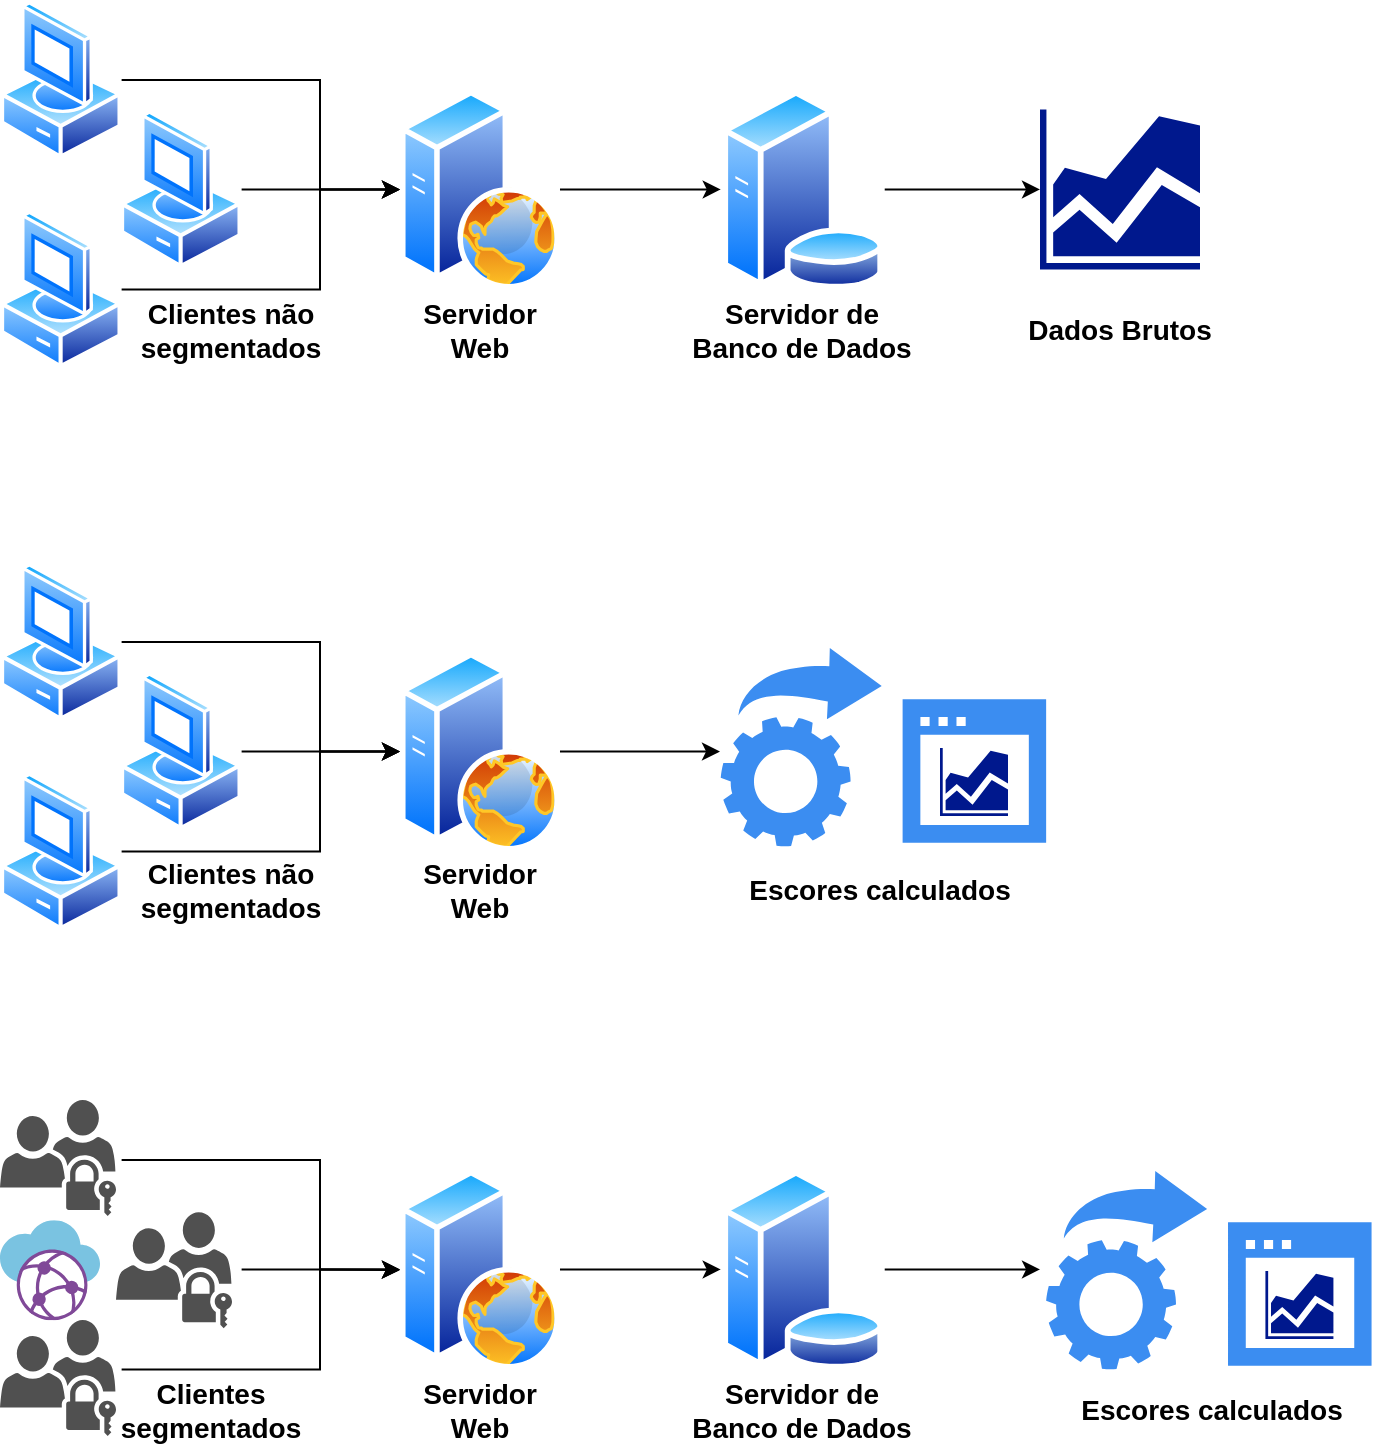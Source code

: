 <mxfile version="13.0.9">
    <diagram id="YoxVWd8_yY7K6aRY8aYK" name="Page-1">
        <mxGraphModel dx="171" dy="134" grid="1" gridSize="10" guides="1" tooltips="1" connect="1" arrows="1" fold="1" page="1" pageScale="1" pageWidth="1169" pageHeight="827" math="0" shadow="0">
            <root>
                <mxCell id="0"/>
                <mxCell id="1" parent="0"/>
                <mxCell id="105" style="edgeStyle=orthogonalEdgeStyle;rounded=0;orthogonalLoop=1;jettySize=auto;html=1;exitX=1;exitY=0.5;exitDx=0;exitDy=0;entryX=0;entryY=0.5;entryDx=0;entryDy=0;" edge="1" parent="1" source="89" target="90">
                    <mxGeometry relative="1" as="geometry"/>
                </mxCell>
                <mxCell id="107" style="edgeStyle=orthogonalEdgeStyle;rounded=0;orthogonalLoop=1;jettySize=auto;html=1;exitX=1;exitY=0.5;exitDx=0;exitDy=0;entryX=0;entryY=0.5;entryDx=0;entryDy=0;entryPerimeter=0;" edge="1" parent="1" source="90" target="117">
                    <mxGeometry relative="1" as="geometry"/>
                </mxCell>
                <mxCell id="90" value="" style="aspect=fixed;perimeter=ellipsePerimeter;html=1;align=center;shadow=0;dashed=0;spacingTop=3;image;image=img/lib/active_directory/database_server.svg;fontStyle=1" vertex="1" parent="1">
                    <mxGeometry x="400.36" y="84.74" width="82" height="100" as="geometry"/>
                </mxCell>
                <mxCell id="143" style="edgeStyle=orthogonalEdgeStyle;rounded=0;orthogonalLoop=1;jettySize=auto;html=1;exitX=1;exitY=0.5;exitDx=0;exitDy=0;entryX=0;entryY=0.5;entryDx=0;entryDy=0;strokeColor=#000000;" edge="1" parent="1" source="91" target="89">
                    <mxGeometry relative="1" as="geometry">
                        <Array as="points">
                            <mxPoint x="200" y="80"/>
                            <mxPoint x="200" y="135"/>
                        </Array>
                    </mxGeometry>
                </mxCell>
                <mxCell id="91" value="" style="aspect=fixed;perimeter=ellipsePerimeter;html=1;align=center;shadow=0;dashed=0;spacingTop=3;image;image=img/lib/active_directory/vista_client.svg;" vertex="1" parent="1">
                    <mxGeometry x="40" y="40" width="60.81" height="80.01" as="geometry"/>
                </mxCell>
                <mxCell id="89" value="" style="aspect=fixed;perimeter=ellipsePerimeter;html=1;align=center;shadow=0;dashed=0;spacingTop=3;image;image=img/lib/active_directory/web_server.svg;fontStyle=1;verticalAlign=top;labelBackgroundColor=#ffffff;horizontal=1;" vertex="1" parent="1">
                    <mxGeometry x="240" y="84.75" width="80" height="100" as="geometry"/>
                </mxCell>
                <mxCell id="117" value="" style="aspect=fixed;pointerEvents=1;shadow=0;dashed=0;html=1;strokeColor=none;labelPosition=center;verticalLabelPosition=bottom;verticalAlign=top;align=center;fillColor=#00188D;shape=mxgraph.mscae.general.graph;labelBackgroundColor=#ffffff;" vertex="1" parent="1">
                    <mxGeometry x="560" y="94.74" width="80" height="80" as="geometry"/>
                </mxCell>
                <mxCell id="118" value="" style="html=1;aspect=fixed;strokeColor=none;shadow=0;align=center;verticalAlign=top;fillColor=#3B8DF1;shape=mxgraph.gcp2.gear_arrow" vertex="1" parent="1">
                    <mxGeometry x="400.36" y="364" width="162.71" height="99.25" as="geometry"/>
                </mxCell>
                <mxCell id="150" style="edgeStyle=orthogonalEdgeStyle;rounded=0;orthogonalLoop=1;jettySize=auto;html=1;exitX=1;exitY=0.5;exitDx=0;exitDy=0;strokeColor=#000000;" edge="1" parent="1" source="132">
                    <mxGeometry relative="1" as="geometry">
                        <mxPoint x="400" y="415.75" as="targetPoint"/>
                    </mxGeometry>
                </mxCell>
                <mxCell id="132" value="" style="aspect=fixed;perimeter=ellipsePerimeter;html=1;align=center;shadow=0;dashed=0;spacingTop=3;image;image=img/lib/active_directory/web_server.svg;fontStyle=1;verticalAlign=top;labelBackgroundColor=#ffffff;horizontal=1;" vertex="1" parent="1">
                    <mxGeometry x="240" y="365.75" width="80" height="100" as="geometry"/>
                </mxCell>
                <mxCell id="144" style="edgeStyle=orthogonalEdgeStyle;rounded=0;orthogonalLoop=1;jettySize=auto;html=1;exitX=1;exitY=0.5;exitDx=0;exitDy=0;strokeColor=#000000;entryX=0;entryY=0.5;entryDx=0;entryDy=0;" edge="1" parent="1" source="136" target="89">
                    <mxGeometry relative="1" as="geometry">
                        <mxPoint x="210" y="160" as="targetPoint"/>
                        <Array as="points">
                            <mxPoint x="200" y="185"/>
                            <mxPoint x="200" y="135"/>
                        </Array>
                    </mxGeometry>
                </mxCell>
                <mxCell id="136" value="" style="aspect=fixed;perimeter=ellipsePerimeter;html=1;align=center;shadow=0;dashed=0;spacingTop=3;image;image=img/lib/active_directory/vista_client.svg;" vertex="1" parent="1">
                    <mxGeometry x="40" y="144.76" width="60.81" height="80.01" as="geometry"/>
                </mxCell>
                <mxCell id="142" style="edgeStyle=orthogonalEdgeStyle;rounded=0;orthogonalLoop=1;jettySize=auto;html=1;exitX=1;exitY=0.5;exitDx=0;exitDy=0;entryX=0;entryY=0.5;entryDx=0;entryDy=0;strokeColor=#000000;" edge="1" parent="1" source="137" target="89">
                    <mxGeometry relative="1" as="geometry"/>
                </mxCell>
                <mxCell id="137" value="" style="aspect=fixed;perimeter=ellipsePerimeter;html=1;align=center;shadow=0;dashed=0;spacingTop=3;image;image=img/lib/active_directory/vista_client.svg;" vertex="1" parent="1">
                    <mxGeometry x="100" y="94.74" width="60.81" height="80.01" as="geometry"/>
                </mxCell>
                <mxCell id="145" style="edgeStyle=orthogonalEdgeStyle;rounded=0;orthogonalLoop=1;jettySize=auto;html=1;exitX=1;exitY=0.5;exitDx=0;exitDy=0;entryX=0;entryY=0.5;entryDx=0;entryDy=0;strokeColor=#000000;" edge="1" parent="1" source="138" target="132">
                    <mxGeometry relative="1" as="geometry">
                        <Array as="points">
                            <mxPoint x="200" y="361"/>
                            <mxPoint x="200" y="416"/>
                        </Array>
                    </mxGeometry>
                </mxCell>
                <mxCell id="138" value="" style="aspect=fixed;perimeter=ellipsePerimeter;html=1;align=center;shadow=0;dashed=0;spacingTop=3;image;image=img/lib/active_directory/vista_client.svg;" vertex="1" parent="1">
                    <mxGeometry x="40" y="321" width="60.81" height="80.01" as="geometry"/>
                </mxCell>
                <mxCell id="146" style="edgeStyle=orthogonalEdgeStyle;rounded=0;orthogonalLoop=1;jettySize=auto;html=1;exitX=1;exitY=0.5;exitDx=0;exitDy=0;entryX=0;entryY=0.5;entryDx=0;entryDy=0;strokeColor=#000000;" edge="1" parent="1" source="139" target="132">
                    <mxGeometry relative="1" as="geometry">
                        <Array as="points">
                            <mxPoint x="200" y="466"/>
                            <mxPoint x="200" y="416"/>
                        </Array>
                    </mxGeometry>
                </mxCell>
                <mxCell id="139" value="" style="aspect=fixed;perimeter=ellipsePerimeter;html=1;align=center;shadow=0;dashed=0;spacingTop=3;image;image=img/lib/active_directory/vista_client.svg;" vertex="1" parent="1">
                    <mxGeometry x="40" y="425.76" width="60.81" height="80.01" as="geometry"/>
                </mxCell>
                <mxCell id="147" style="edgeStyle=orthogonalEdgeStyle;rounded=0;orthogonalLoop=1;jettySize=auto;html=1;exitX=1;exitY=0.5;exitDx=0;exitDy=0;entryX=0;entryY=0.5;entryDx=0;entryDy=0;strokeColor=#000000;" edge="1" parent="1" source="140" target="132">
                    <mxGeometry relative="1" as="geometry"/>
                </mxCell>
                <mxCell id="140" value="" style="aspect=fixed;perimeter=ellipsePerimeter;html=1;align=center;shadow=0;dashed=0;spacingTop=3;image;image=img/lib/active_directory/vista_client.svg;" vertex="1" parent="1">
                    <mxGeometry x="100" y="375.74" width="60.81" height="80.01" as="geometry"/>
                </mxCell>
                <mxCell id="141" value="" style="aspect=fixed;pointerEvents=1;shadow=0;dashed=0;html=1;strokeColor=none;labelPosition=center;verticalLabelPosition=bottom;verticalAlign=top;align=center;fillColor=#00188D;shape=mxgraph.mscae.general.graph;labelBackgroundColor=#ffffff;" vertex="1" parent="1">
                    <mxGeometry x="510" y="414" width="34" height="34" as="geometry"/>
                </mxCell>
                <mxCell id="153" value="" style="aspect=fixed;html=1;points=[];align=center;image;fontSize=12;image=img/lib/mscae/aspect=fixed;html=1;perimeter=none;align=center;shadow=0;dashed=0;image;fontSize=12;image=img/lib/mscae/Virtual_WANs.svg;labelBackgroundColor=#ffffff;" vertex="1" parent="1">
                    <mxGeometry x="40" y="650.13" width="50" height="50" as="geometry"/>
                </mxCell>
                <mxCell id="157" style="edgeStyle=orthogonalEdgeStyle;rounded=0;orthogonalLoop=1;jettySize=auto;html=1;exitX=1;exitY=0.5;exitDx=0;exitDy=0;entryX=0;entryY=0.5;entryDx=0;entryDy=0;" edge="1" parent="1" source="162" target="159">
                    <mxGeometry relative="1" as="geometry"/>
                </mxCell>
                <mxCell id="158" style="edgeStyle=orthogonalEdgeStyle;rounded=0;orthogonalLoop=1;jettySize=auto;html=1;exitX=1;exitY=0.5;exitDx=0;exitDy=0;entryX=0;entryY=0.5;entryDx=0;entryDy=0;entryPerimeter=0;" edge="1" parent="1" source="159">
                    <mxGeometry relative="1" as="geometry">
                        <mxPoint x="560.0" y="674.74" as="targetPoint"/>
                    </mxGeometry>
                </mxCell>
                <mxCell id="159" value="" style="aspect=fixed;perimeter=ellipsePerimeter;html=1;align=center;shadow=0;dashed=0;spacingTop=3;image;image=img/lib/active_directory/database_server.svg;fontStyle=1" vertex="1" parent="1">
                    <mxGeometry x="400.36" y="624.74" width="82" height="100" as="geometry"/>
                </mxCell>
                <mxCell id="160" style="edgeStyle=orthogonalEdgeStyle;rounded=0;orthogonalLoop=1;jettySize=auto;html=1;exitX=1;exitY=0.5;exitDx=0;exitDy=0;entryX=0;entryY=0.5;entryDx=0;entryDy=0;strokeColor=#000000;" edge="1" parent="1" target="162">
                    <mxGeometry relative="1" as="geometry">
                        <Array as="points">
                            <mxPoint x="200" y="620"/>
                            <mxPoint x="200" y="675"/>
                        </Array>
                        <mxPoint x="100.81" y="620.005" as="sourcePoint"/>
                    </mxGeometry>
                </mxCell>
                <mxCell id="162" value="" style="aspect=fixed;perimeter=ellipsePerimeter;html=1;align=center;shadow=0;dashed=0;spacingTop=3;image;image=img/lib/active_directory/web_server.svg;fontStyle=1;verticalAlign=top;labelBackgroundColor=#ffffff;horizontal=1;" vertex="1" parent="1">
                    <mxGeometry x="240" y="624.75" width="80" height="100" as="geometry"/>
                </mxCell>
                <mxCell id="164" style="edgeStyle=orthogonalEdgeStyle;rounded=0;orthogonalLoop=1;jettySize=auto;html=1;exitX=1;exitY=0.5;exitDx=0;exitDy=0;strokeColor=#000000;entryX=0;entryY=0.5;entryDx=0;entryDy=0;" edge="1" parent="1" target="162">
                    <mxGeometry relative="1" as="geometry">
                        <mxPoint x="210" y="700" as="targetPoint"/>
                        <Array as="points">
                            <mxPoint x="200" y="725"/>
                            <mxPoint x="200" y="675"/>
                        </Array>
                        <mxPoint x="100.81" y="724.765" as="sourcePoint"/>
                    </mxGeometry>
                </mxCell>
                <mxCell id="166" style="edgeStyle=orthogonalEdgeStyle;rounded=0;orthogonalLoop=1;jettySize=auto;html=1;exitX=1;exitY=0.5;exitDx=0;exitDy=0;strokeColor=#000000;" edge="1" parent="1">
                    <mxGeometry relative="1" as="geometry">
                        <mxPoint x="160.81" y="674.745" as="sourcePoint"/>
                        <mxPoint x="240" y="675" as="targetPoint"/>
                        <Array as="points">
                            <mxPoint x="200" y="675"/>
                            <mxPoint x="240" y="675"/>
                        </Array>
                    </mxGeometry>
                </mxCell>
                <mxCell id="168" value="" style="html=1;aspect=fixed;strokeColor=none;shadow=0;align=center;verticalAlign=top;fillColor=#3B8DF1;shape=mxgraph.gcp2.gear_arrow" vertex="1" parent="1">
                    <mxGeometry x="563.07" y="625.5" width="162.71" height="99.25" as="geometry"/>
                </mxCell>
                <mxCell id="169" value="" style="aspect=fixed;pointerEvents=1;shadow=0;dashed=0;html=1;strokeColor=none;labelPosition=center;verticalLabelPosition=bottom;verticalAlign=top;align=center;fillColor=#00188D;shape=mxgraph.mscae.general.graph;labelBackgroundColor=#ffffff;" vertex="1" parent="1">
                    <mxGeometry x="672.71" y="675.5" width="34" height="34" as="geometry"/>
                </mxCell>
                <mxCell id="173" value="" style="pointerEvents=1;shadow=0;dashed=0;html=1;strokeColor=none;fillColor=#505050;labelPosition=center;verticalLabelPosition=bottom;verticalAlign=top;outlineConnect=0;align=center;shape=mxgraph.office.users.universal_security_group;labelBackgroundColor=#ffffff;" vertex="1" parent="1">
                    <mxGeometry x="40" y="590" width="58" height="58" as="geometry"/>
                </mxCell>
                <mxCell id="174" value="" style="pointerEvents=1;shadow=0;dashed=0;html=1;strokeColor=none;fillColor=#505050;labelPosition=center;verticalLabelPosition=bottom;verticalAlign=top;outlineConnect=0;align=center;shape=mxgraph.office.users.universal_security_group;labelBackgroundColor=#ffffff;" vertex="1" parent="1">
                    <mxGeometry x="98" y="646.13" width="58" height="58" as="geometry"/>
                </mxCell>
                <mxCell id="175" value="" style="pointerEvents=1;shadow=0;dashed=0;html=1;strokeColor=none;fillColor=#505050;labelPosition=center;verticalLabelPosition=bottom;verticalAlign=top;outlineConnect=0;align=center;shape=mxgraph.office.users.universal_security_group;labelBackgroundColor=#ffffff;" vertex="1" parent="1">
                    <mxGeometry x="40" y="700" width="58" height="58" as="geometry"/>
                </mxCell>
                <mxCell id="176" value="&lt;b style=&quot;font-size: 14px&quot;&gt;Clientes não segmentados&lt;/b&gt;" style="text;html=1;strokeColor=none;fillColor=none;align=center;verticalAlign=middle;whiteSpace=wrap;rounded=0;labelBackgroundColor=#ffffff;fontSize=14;" vertex="1" parent="1">
                    <mxGeometry x="130" y="200" width="50.81" height="10" as="geometry"/>
                </mxCell>
                <mxCell id="178" value="&lt;b style=&quot;font-size: 14px&quot;&gt;Servidor Web&lt;/b&gt;" style="text;html=1;strokeColor=none;fillColor=none;align=center;verticalAlign=middle;whiteSpace=wrap;rounded=0;labelBackgroundColor=#ffffff;fontSize=14;" vertex="1" parent="1">
                    <mxGeometry x="240" y="200" width="80" height="10" as="geometry"/>
                </mxCell>
                <mxCell id="180" value="&lt;b style=&quot;font-size: 14px&quot;&gt;Servidor de Banco de Dados&lt;/b&gt;" style="text;html=1;strokeColor=none;fillColor=none;align=center;verticalAlign=middle;whiteSpace=wrap;rounded=0;labelBackgroundColor=#ffffff;fontSize=14;" vertex="1" parent="1">
                    <mxGeometry x="381.36" y="195" width="120" height="20" as="geometry"/>
                </mxCell>
                <mxCell id="181" value="&lt;b style=&quot;font-size: 14px&quot;&gt;Dados Brutos&lt;/b&gt;" style="text;html=1;strokeColor=none;fillColor=none;align=center;verticalAlign=middle;whiteSpace=wrap;rounded=0;labelBackgroundColor=#ffffff;fontSize=14;" vertex="1" parent="1">
                    <mxGeometry x="540" y="195" width="120" height="20" as="geometry"/>
                </mxCell>
                <mxCell id="183" value="&lt;b style=&quot;font-size: 14px&quot;&gt;Servidor Web&lt;/b&gt;" style="text;html=1;strokeColor=none;fillColor=none;align=center;verticalAlign=middle;whiteSpace=wrap;rounded=0;labelBackgroundColor=#ffffff;fontSize=14;" vertex="1" parent="1">
                    <mxGeometry x="240" y="475" width="80" height="20" as="geometry"/>
                </mxCell>
                <mxCell id="184" value="&lt;b style=&quot;font-size: 14px&quot;&gt;Escores calculados&lt;/b&gt;" style="text;html=1;strokeColor=none;fillColor=none;align=center;verticalAlign=middle;whiteSpace=wrap;rounded=0;labelBackgroundColor=#ffffff;fontSize=14;" vertex="1" parent="1">
                    <mxGeometry x="400" y="475" width="160" height="20" as="geometry"/>
                </mxCell>
                <mxCell id="185" value="&lt;b style=&quot;font-size: 14px&quot;&gt;Clientes não segmentados&lt;/b&gt;" style="text;html=1;strokeColor=none;fillColor=none;align=center;verticalAlign=middle;whiteSpace=wrap;rounded=0;labelBackgroundColor=#ffffff;fontSize=14;" vertex="1" parent="1">
                    <mxGeometry x="130" y="480" width="50.81" height="10" as="geometry"/>
                </mxCell>
                <mxCell id="188" value="&lt;b style=&quot;font-size: 14px&quot;&gt;Clientes&lt;br&gt;segmentados&lt;/b&gt;" style="text;html=1;strokeColor=none;fillColor=none;align=center;verticalAlign=middle;whiteSpace=wrap;rounded=0;labelBackgroundColor=#ffffff;fontSize=14;" vertex="1" parent="1">
                    <mxGeometry x="120" y="740" width="50.81" height="10" as="geometry"/>
                </mxCell>
                <mxCell id="191" value="&lt;b style=&quot;font-size: 14px&quot;&gt;Servidor Web&lt;/b&gt;" style="text;html=1;strokeColor=none;fillColor=none;align=center;verticalAlign=middle;whiteSpace=wrap;rounded=0;labelBackgroundColor=#ffffff;fontSize=14;" vertex="1" parent="1">
                    <mxGeometry x="240" y="735" width="80" height="20" as="geometry"/>
                </mxCell>
                <mxCell id="192" value="&lt;b style=&quot;font-size: 14px&quot;&gt;Escores calculados&lt;/b&gt;" style="text;html=1;strokeColor=none;fillColor=none;align=center;verticalAlign=middle;whiteSpace=wrap;rounded=0;labelBackgroundColor=#ffffff;fontSize=14;" vertex="1" parent="1">
                    <mxGeometry x="565.78" y="735" width="160" height="20" as="geometry"/>
                </mxCell>
                <mxCell id="193" value="&lt;b style=&quot;font-size: 14px&quot;&gt;Servidor de Banco de Dados&lt;/b&gt;" style="text;html=1;strokeColor=none;fillColor=none;align=center;verticalAlign=middle;whiteSpace=wrap;rounded=0;labelBackgroundColor=#ffffff;fontSize=14;" vertex="1" parent="1">
                    <mxGeometry x="381.36" y="735" width="120" height="20" as="geometry"/>
                </mxCell>
            </root>
        </mxGraphModel>
    </diagram>
</mxfile>